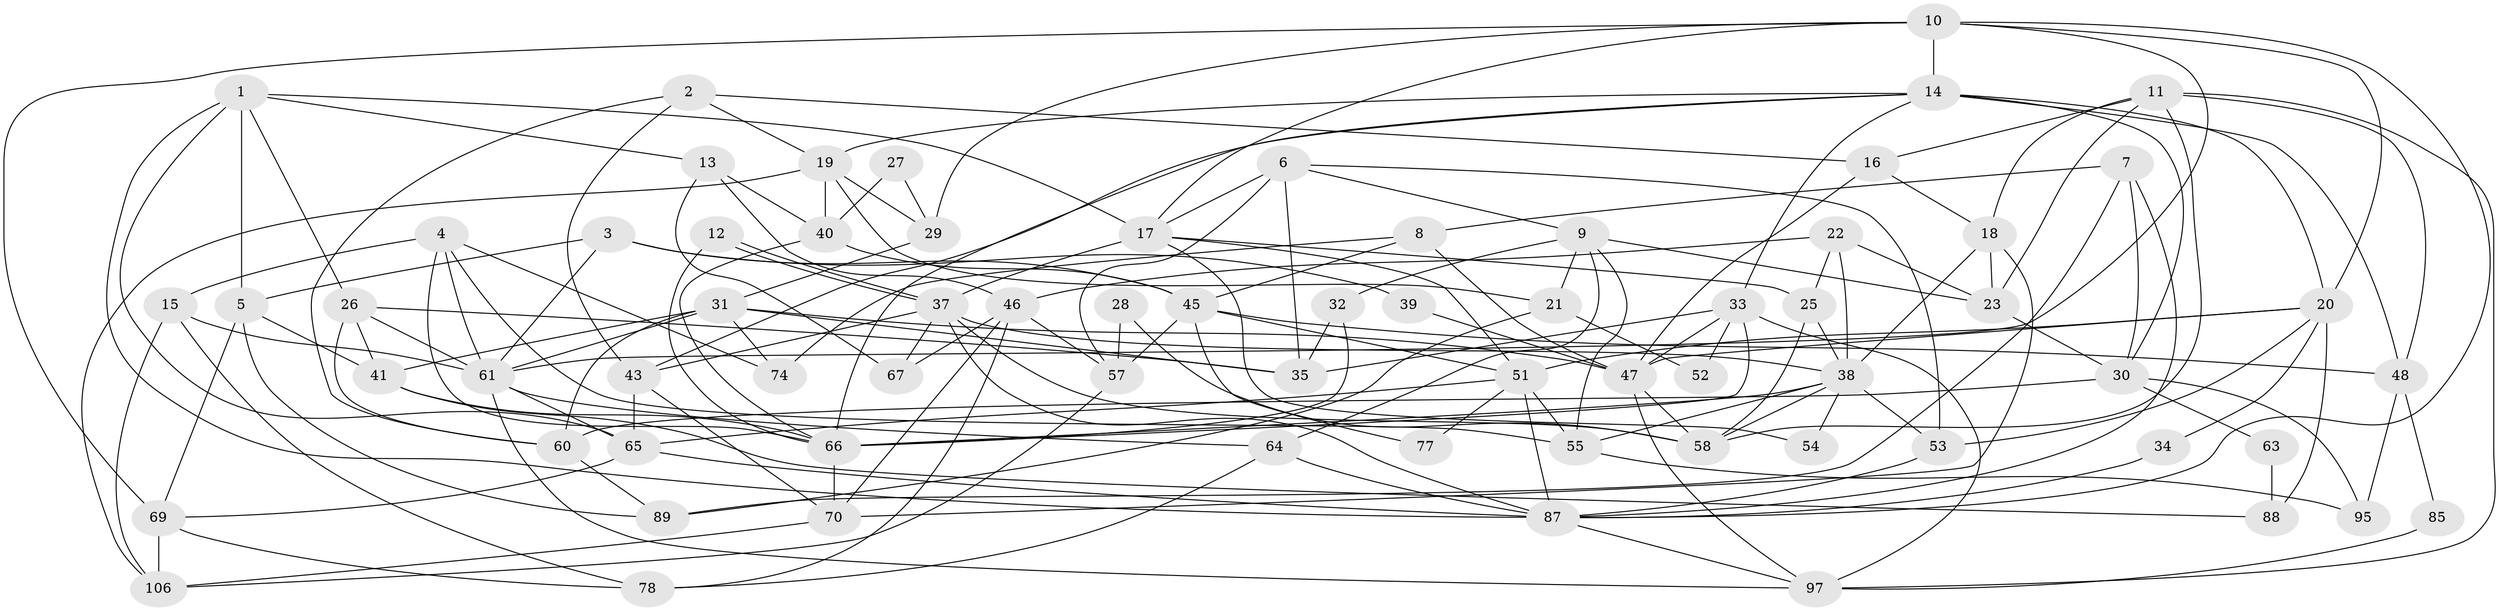 // original degree distribution, {5: 0.19811320754716982, 4: 0.3867924528301887, 3: 0.18867924528301888, 2: 0.12264150943396226, 6: 0.07547169811320754, 7: 0.02830188679245283}
// Generated by graph-tools (version 1.1) at 2025/41/03/06/25 10:41:55]
// undirected, 70 vertices, 172 edges
graph export_dot {
graph [start="1"]
  node [color=gray90,style=filled];
  1 [super="+24"];
  2;
  3;
  4 [super="+91"];
  5 [super="+71"];
  6;
  7 [super="+68"];
  8;
  9 [super="+50"];
  10 [super="+79"];
  11 [super="+56"];
  12;
  13;
  14 [super="+75"];
  15;
  16;
  17 [super="+81"];
  18 [super="+104"];
  19 [super="+36"];
  20 [super="+72"];
  21;
  22;
  23 [super="+100"];
  25;
  26 [super="+102"];
  27;
  28;
  29;
  30 [super="+49"];
  31 [super="+42"];
  32;
  33 [super="+92"];
  34;
  35 [super="+44"];
  37 [super="+99"];
  38 [super="+80"];
  39;
  40 [super="+94"];
  41 [super="+86"];
  43 [super="+76"];
  45 [super="+84"];
  46 [super="+59"];
  47 [super="+103"];
  48;
  51 [super="+83"];
  52;
  53;
  54;
  55 [super="+73"];
  57;
  58 [super="+82"];
  60 [super="+93"];
  61 [super="+62"];
  63;
  64;
  65 [super="+96"];
  66 [super="+90"];
  67;
  69 [super="+101"];
  70;
  74 [super="+98"];
  77;
  78;
  85;
  87 [super="+105"];
  88;
  89;
  95;
  97;
  106;
  1 -- 5 [weight=2];
  1 -- 13;
  1 -- 17;
  1 -- 26;
  1 -- 87;
  1 -- 65;
  2 -- 19;
  2 -- 43;
  2 -- 16;
  2 -- 60;
  3 -- 61;
  3 -- 5;
  3 -- 39;
  3 -- 45;
  4 -- 15;
  4 -- 55;
  4 -- 66;
  4 -- 74;
  4 -- 61;
  5 -- 41;
  5 -- 89;
  5 -- 69;
  6 -- 35;
  6 -- 53;
  6 -- 57;
  6 -- 17;
  6 -- 9;
  7 -- 89;
  7 -- 8;
  7 -- 87;
  7 -- 30;
  8 -- 45;
  8 -- 47;
  8 -- 74;
  9 -- 64;
  9 -- 21;
  9 -- 32;
  9 -- 55;
  9 -- 23;
  10 -- 17;
  10 -- 14 [weight=2];
  10 -- 87;
  10 -- 29;
  10 -- 69;
  10 -- 20;
  10 -- 61;
  11 -- 18;
  11 -- 16;
  11 -- 58;
  11 -- 48;
  11 -- 97;
  11 -- 23;
  12 -- 37;
  12 -- 37;
  12 -- 66;
  13 -- 46;
  13 -- 40;
  13 -- 67;
  14 -- 30 [weight=2];
  14 -- 66;
  14 -- 48;
  14 -- 20;
  14 -- 43;
  14 -- 19;
  14 -- 33;
  15 -- 78;
  15 -- 106;
  15 -- 61;
  16 -- 47;
  16 -- 18;
  17 -- 25;
  17 -- 54;
  17 -- 51;
  17 -- 37;
  18 -- 23;
  18 -- 38;
  18 -- 70;
  19 -- 29;
  19 -- 21;
  19 -- 40;
  19 -- 106;
  20 -- 47;
  20 -- 88;
  20 -- 34;
  20 -- 51;
  20 -- 53;
  21 -- 52;
  21 -- 89;
  22 -- 25;
  22 -- 23;
  22 -- 38;
  22 -- 46;
  23 -- 30;
  25 -- 38;
  25 -- 58;
  26 -- 61;
  26 -- 35 [weight=2];
  26 -- 41;
  26 -- 60;
  27 -- 29;
  27 -- 40;
  28 -- 58;
  28 -- 57;
  29 -- 31;
  30 -- 63;
  30 -- 95;
  30 -- 60;
  31 -- 60;
  31 -- 47;
  31 -- 41;
  31 -- 74;
  31 -- 35;
  31 -- 61;
  32 -- 35;
  32 -- 66;
  33 -- 97;
  33 -- 35;
  33 -- 47;
  33 -- 66;
  33 -- 52;
  34 -- 87;
  37 -- 67;
  37 -- 38;
  37 -- 87;
  37 -- 58;
  37 -- 43;
  38 -- 66;
  38 -- 53;
  38 -- 54;
  38 -- 55;
  38 -- 58;
  39 -- 47;
  40 -- 66;
  40 -- 45;
  41 -- 88;
  41 -- 66;
  43 -- 65;
  43 -- 70;
  45 -- 51;
  45 -- 77;
  45 -- 57;
  45 -- 48;
  46 -- 57;
  46 -- 78;
  46 -- 70;
  46 -- 67;
  47 -- 97;
  47 -- 58;
  48 -- 85;
  48 -- 95;
  51 -- 65;
  51 -- 87;
  51 -- 55;
  51 -- 77;
  53 -- 87;
  55 -- 95;
  57 -- 106;
  60 -- 89;
  61 -- 97;
  61 -- 65;
  61 -- 64;
  63 -- 88;
  64 -- 78;
  64 -- 87;
  65 -- 87;
  65 -- 69;
  66 -- 70;
  69 -- 106;
  69 -- 78;
  70 -- 106;
  85 -- 97;
  87 -- 97;
}

